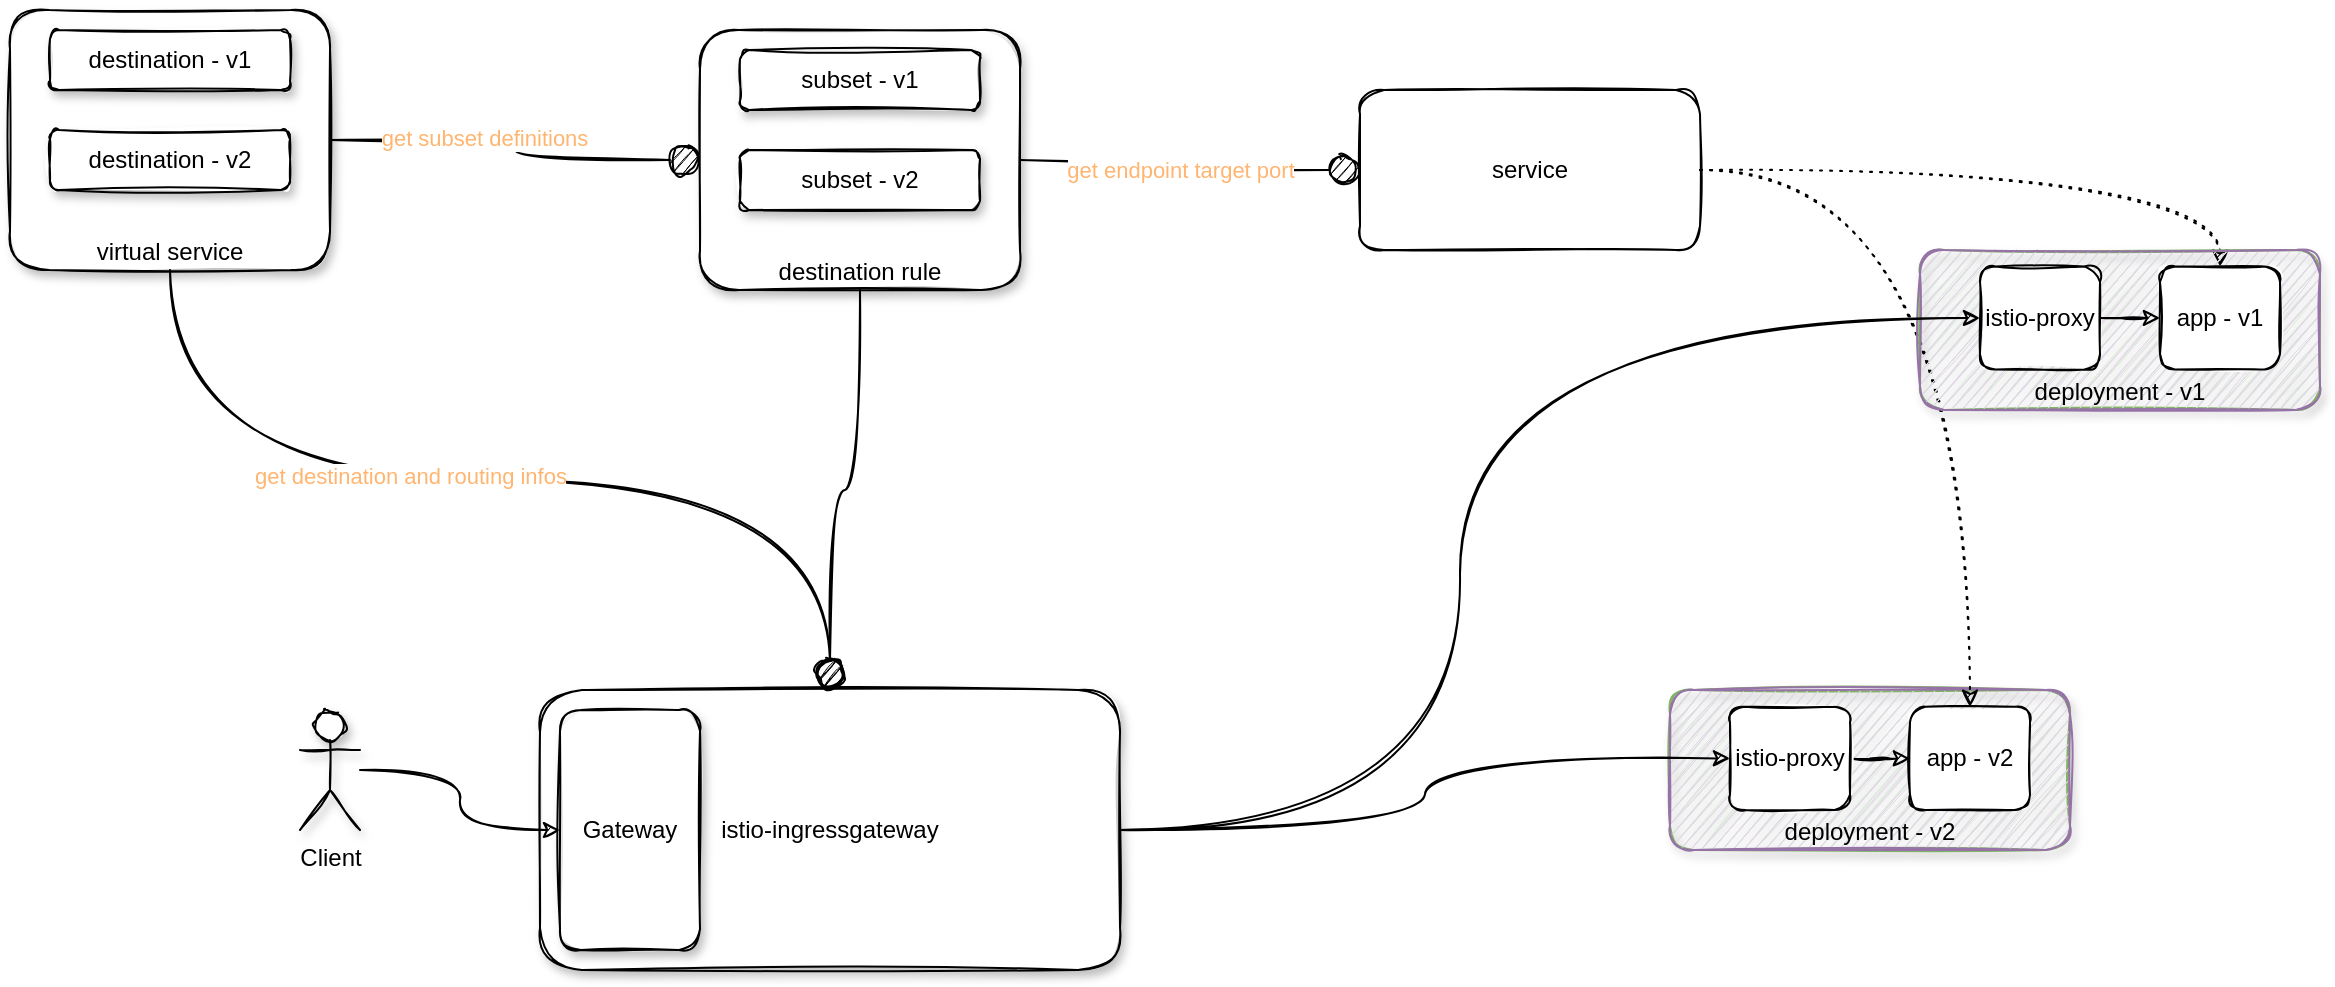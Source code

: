 <mxfile version="14.9.8" type="github">
  <diagram id="wHr3zOZXPvYu7eVbvhkD" name="Page-1">
    <mxGraphModel dx="2148" dy="865" grid="1" gridSize="10" guides="1" tooltips="1" connect="1" arrows="1" fold="1" page="1" pageScale="1" pageWidth="850" pageHeight="1100" math="0" shadow="0">
      <root>
        <mxCell id="0" />
        <mxCell id="1" parent="0" />
        <mxCell id="85nFWa7fg39Ygve8T5qm-13" value="" style="group;sketch=1;rounded=1;fillColor=#d5e8d4;strokeColor=#82b366;shadow=1;" vertex="1" connectable="0" parent="1">
          <mxGeometry x="325" y="490" width="200" height="80" as="geometry" />
        </mxCell>
        <mxCell id="85nFWa7fg39Ygve8T5qm-14" value="deployment - v2" style="rounded=1;whiteSpace=wrap;html=1;verticalAlign=bottom;sketch=1;fillColor=#e1d5e7;strokeColor=#9673a6;" vertex="1" parent="85nFWa7fg39Ygve8T5qm-13">
          <mxGeometry width="200" height="80" as="geometry" />
        </mxCell>
        <mxCell id="85nFWa7fg39Ygve8T5qm-15" value="" style="edgeStyle=orthogonalEdgeStyle;rounded=0;orthogonalLoop=1;jettySize=auto;html=1;sketch=1;" edge="1" parent="85nFWa7fg39Ygve8T5qm-13" source="85nFWa7fg39Ygve8T5qm-16" target="85nFWa7fg39Ygve8T5qm-17">
          <mxGeometry relative="1" as="geometry" />
        </mxCell>
        <mxCell id="85nFWa7fg39Ygve8T5qm-16" value="istio-proxy" style="rounded=1;whiteSpace=wrap;html=1;sketch=1;" vertex="1" parent="85nFWa7fg39Ygve8T5qm-13">
          <mxGeometry x="30" y="8.42" width="60" height="51.58" as="geometry" />
        </mxCell>
        <mxCell id="85nFWa7fg39Ygve8T5qm-17" value="app - v2" style="rounded=1;whiteSpace=wrap;html=1;sketch=1;" vertex="1" parent="85nFWa7fg39Ygve8T5qm-13">
          <mxGeometry x="120" y="8.42" width="60" height="51.58" as="geometry" />
        </mxCell>
        <mxCell id="85nFWa7fg39Ygve8T5qm-45" style="edgeStyle=orthogonalEdgeStyle;curved=1;sketch=1;orthogonalLoop=1;jettySize=auto;html=1;exitX=1;exitY=0.5;exitDx=0;exitDy=0;fontColor=#FFB570;endArrow=classic;endFill=1;strokeColor=#000000;dashed=1;dashPattern=1 4;" edge="1" parent="1" source="85nFWa7fg39Ygve8T5qm-18" target="85nFWa7fg39Ygve8T5qm-17">
          <mxGeometry relative="1" as="geometry" />
        </mxCell>
        <mxCell id="85nFWa7fg39Ygve8T5qm-46" style="edgeStyle=orthogonalEdgeStyle;curved=1;sketch=1;orthogonalLoop=1;jettySize=auto;html=1;exitX=1;exitY=0.5;exitDx=0;exitDy=0;entryX=0.5;entryY=0;entryDx=0;entryDy=0;fontColor=#FFB570;endArrow=classic;endFill=1;strokeColor=#000000;dashed=1;dashPattern=1 4;" edge="1" parent="1" source="85nFWa7fg39Ygve8T5qm-18" target="85nFWa7fg39Ygve8T5qm-3">
          <mxGeometry relative="1" as="geometry" />
        </mxCell>
        <mxCell id="85nFWa7fg39Ygve8T5qm-18" value="service" style="rounded=1;whiteSpace=wrap;html=1;verticalAlign=middle;sketch=1;" vertex="1" parent="1">
          <mxGeometry x="170" y="190" width="170" height="80" as="geometry" />
        </mxCell>
        <mxCell id="85nFWa7fg39Ygve8T5qm-22" value="" style="group;fillColor=#d5e8d4;strokeColor=#82b366;sketch=1;shadow=1;rounded=1;" vertex="1" connectable="0" parent="1">
          <mxGeometry x="450" y="270" width="200" height="80" as="geometry" />
        </mxCell>
        <mxCell id="85nFWa7fg39Ygve8T5qm-7" value="deployment - v1" style="group;fillColor=#e1d5e7;strokeColor=#9673a6;sketch=1;rounded=1;container=0;verticalAlign=bottom;" vertex="1" connectable="0" parent="85nFWa7fg39Ygve8T5qm-22">
          <mxGeometry width="200" height="80" as="geometry" />
        </mxCell>
        <mxCell id="85nFWa7fg39Ygve8T5qm-2" value="istio-proxy" style="rounded=1;whiteSpace=wrap;html=1;sketch=1;" vertex="1" parent="85nFWa7fg39Ygve8T5qm-22">
          <mxGeometry x="30" y="8.21" width="60" height="51.58" as="geometry" />
        </mxCell>
        <mxCell id="85nFWa7fg39Ygve8T5qm-3" value="app - v1" style="rounded=1;whiteSpace=wrap;html=1;sketch=1;" vertex="1" parent="85nFWa7fg39Ygve8T5qm-22">
          <mxGeometry x="120" y="8.21" width="60" height="51.58" as="geometry" />
        </mxCell>
        <mxCell id="85nFWa7fg39Ygve8T5qm-12" value="" style="edgeStyle=orthogonalEdgeStyle;rounded=0;orthogonalLoop=1;jettySize=auto;html=1;sketch=1;" edge="1" parent="85nFWa7fg39Ygve8T5qm-22" source="85nFWa7fg39Ygve8T5qm-2" target="85nFWa7fg39Ygve8T5qm-3">
          <mxGeometry x="320" y="270" as="geometry" />
        </mxCell>
        <mxCell id="85nFWa7fg39Ygve8T5qm-26" value="" style="group" vertex="1" connectable="0" parent="1">
          <mxGeometry x="-160" y="160" width="160" height="160" as="geometry" />
        </mxCell>
        <mxCell id="85nFWa7fg39Ygve8T5qm-23" value="&lt;font color=&quot;#000000&quot;&gt;destination rule&lt;/font&gt;" style="rounded=1;whiteSpace=wrap;html=1;shadow=1;sketch=1;fontColor=#FFB570;fillColor=#ffffff;gradientColor=none;verticalAlign=bottom;" vertex="1" parent="85nFWa7fg39Ygve8T5qm-26">
          <mxGeometry width="160" height="130" as="geometry" />
        </mxCell>
        <mxCell id="85nFWa7fg39Ygve8T5qm-24" value="&lt;font color=&quot;#000000&quot;&gt;subset - v1&lt;/font&gt;" style="rounded=1;whiteSpace=wrap;html=1;shadow=1;sketch=1;fontColor=#FFB570;fillColor=#ffffff;gradientColor=none;verticalAlign=middle;" vertex="1" parent="85nFWa7fg39Ygve8T5qm-26">
          <mxGeometry x="20" y="10" width="120" height="30" as="geometry" />
        </mxCell>
        <mxCell id="85nFWa7fg39Ygve8T5qm-25" value="&lt;font color=&quot;#000000&quot;&gt;subset - v2&lt;/font&gt;" style="rounded=1;whiteSpace=wrap;html=1;shadow=1;sketch=1;fontColor=#FFB570;fillColor=#ffffff;gradientColor=none;verticalAlign=middle;" vertex="1" parent="85nFWa7fg39Ygve8T5qm-26">
          <mxGeometry x="20" y="60" width="120" height="30" as="geometry" />
        </mxCell>
        <mxCell id="85nFWa7fg39Ygve8T5qm-27" value="" style="group" vertex="1" connectable="0" parent="1">
          <mxGeometry x="-505" y="150" width="160" height="160" as="geometry" />
        </mxCell>
        <mxCell id="85nFWa7fg39Ygve8T5qm-28" value="&lt;font color=&quot;#000000&quot;&gt;virtual service&lt;/font&gt;" style="rounded=1;whiteSpace=wrap;html=1;shadow=1;sketch=1;fontColor=#FFB570;fillColor=#ffffff;gradientColor=none;verticalAlign=bottom;" vertex="1" parent="85nFWa7fg39Ygve8T5qm-27">
          <mxGeometry width="160" height="130" as="geometry" />
        </mxCell>
        <mxCell id="85nFWa7fg39Ygve8T5qm-29" value="&lt;font color=&quot;#000000&quot;&gt;destination - v1&lt;/font&gt;" style="rounded=1;whiteSpace=wrap;html=1;shadow=1;sketch=1;fontColor=#FFB570;fillColor=#ffffff;gradientColor=none;verticalAlign=middle;" vertex="1" parent="85nFWa7fg39Ygve8T5qm-27">
          <mxGeometry x="20" y="10" width="120" height="30" as="geometry" />
        </mxCell>
        <mxCell id="85nFWa7fg39Ygve8T5qm-30" value="&lt;font color=&quot;#000000&quot;&gt;destination - v2&lt;/font&gt;" style="rounded=1;whiteSpace=wrap;html=1;shadow=1;sketch=1;fontColor=#FFB570;fillColor=#ffffff;gradientColor=none;verticalAlign=middle;" vertex="1" parent="85nFWa7fg39Ygve8T5qm-27">
          <mxGeometry x="20" y="60" width="120" height="30" as="geometry" />
        </mxCell>
        <mxCell id="85nFWa7fg39Ygve8T5qm-47" style="edgeStyle=orthogonalEdgeStyle;curved=1;sketch=1;orthogonalLoop=1;jettySize=auto;html=1;exitX=1;exitY=0.5;exitDx=0;exitDy=0;entryX=0;entryY=0.5;entryDx=0;entryDy=0;fontColor=#FFB570;endArrow=classic;endFill=1;strokeColor=#000000;" edge="1" parent="1" source="85nFWa7fg39Ygve8T5qm-39" target="85nFWa7fg39Ygve8T5qm-16">
          <mxGeometry relative="1" as="geometry" />
        </mxCell>
        <mxCell id="85nFWa7fg39Ygve8T5qm-48" style="edgeStyle=orthogonalEdgeStyle;curved=1;sketch=1;orthogonalLoop=1;jettySize=auto;html=1;exitX=1;exitY=0.5;exitDx=0;exitDy=0;entryX=0;entryY=0.5;entryDx=0;entryDy=0;fontColor=#FFB570;endArrow=classic;endFill=1;strokeColor=#000000;" edge="1" parent="1" source="85nFWa7fg39Ygve8T5qm-39" target="85nFWa7fg39Ygve8T5qm-2">
          <mxGeometry relative="1" as="geometry">
            <Array as="points">
              <mxPoint x="220" y="560" />
              <mxPoint x="220" y="304" />
            </Array>
          </mxGeometry>
        </mxCell>
        <mxCell id="85nFWa7fg39Ygve8T5qm-39" value="&lt;font color=&quot;#000000&quot;&gt;istio-ingressgateway&lt;/font&gt;" style="rounded=1;whiteSpace=wrap;html=1;shadow=1;sketch=1;fontColor=#FFB570;fillColor=#ffffff;gradientColor=none;verticalAlign=middle;" vertex="1" parent="1">
          <mxGeometry x="-240" y="490" width="290" height="140" as="geometry" />
        </mxCell>
        <mxCell id="85nFWa7fg39Ygve8T5qm-40" style="edgeStyle=orthogonalEdgeStyle;curved=1;sketch=1;orthogonalLoop=1;jettySize=auto;html=1;exitX=0.5;exitY=1;exitDx=0;exitDy=0;entryX=0.5;entryY=0;entryDx=0;entryDy=0;fontColor=#FFB570;strokeColor=#000000;endArrow=circle;endFill=1;" edge="1" parent="1" source="85nFWa7fg39Ygve8T5qm-28" target="85nFWa7fg39Ygve8T5qm-39">
          <mxGeometry relative="1" as="geometry" />
        </mxCell>
        <mxCell id="85nFWa7fg39Ygve8T5qm-57" value="get destination and routing infos" style="edgeLabel;html=1;align=center;verticalAlign=middle;resizable=0;points=[];fontColor=#FFB570;" vertex="1" connectable="0" parent="85nFWa7fg39Ygve8T5qm-40">
          <mxGeometry x="-0.167" y="2" relative="1" as="geometry">
            <mxPoint as="offset" />
          </mxGeometry>
        </mxCell>
        <mxCell id="85nFWa7fg39Ygve8T5qm-41" style="edgeStyle=orthogonalEdgeStyle;curved=1;sketch=1;orthogonalLoop=1;jettySize=auto;html=1;exitX=0.5;exitY=1;exitDx=0;exitDy=0;entryX=0.5;entryY=0;entryDx=0;entryDy=0;fontColor=#FFB570;endArrow=circle;endFill=1;strokeColor=#000000;" edge="1" parent="1" source="85nFWa7fg39Ygve8T5qm-23" target="85nFWa7fg39Ygve8T5qm-39">
          <mxGeometry relative="1" as="geometry" />
        </mxCell>
        <mxCell id="85nFWa7fg39Ygve8T5qm-43" style="edgeStyle=orthogonalEdgeStyle;curved=1;sketch=1;orthogonalLoop=1;jettySize=auto;html=1;exitX=1;exitY=0.5;exitDx=0;exitDy=0;fontColor=#FFB570;endArrow=circle;endFill=1;strokeColor=#000000;" edge="1" parent="1" source="85nFWa7fg39Ygve8T5qm-23" target="85nFWa7fg39Ygve8T5qm-18">
          <mxGeometry relative="1" as="geometry" />
        </mxCell>
        <mxCell id="85nFWa7fg39Ygve8T5qm-55" value="get endpoint target port" style="edgeLabel;html=1;align=center;verticalAlign=middle;resizable=0;points=[];fontColor=#FFB570;" vertex="1" connectable="0" parent="85nFWa7fg39Ygve8T5qm-43">
          <mxGeometry x="-0.28" y="-2" relative="1" as="geometry">
            <mxPoint x="17" y="3" as="offset" />
          </mxGeometry>
        </mxCell>
        <mxCell id="85nFWa7fg39Ygve8T5qm-44" style="edgeStyle=orthogonalEdgeStyle;curved=1;sketch=1;orthogonalLoop=1;jettySize=auto;html=1;exitX=1;exitY=0.5;exitDx=0;exitDy=0;fontColor=#FFB570;endArrow=circle;endFill=1;strokeColor=#000000;" edge="1" parent="1" source="85nFWa7fg39Ygve8T5qm-28" target="85nFWa7fg39Ygve8T5qm-23">
          <mxGeometry relative="1" as="geometry" />
        </mxCell>
        <mxCell id="85nFWa7fg39Ygve8T5qm-56" value="get subset definitions" style="edgeLabel;html=1;align=center;verticalAlign=middle;resizable=0;points=[];fontColor=#FFB570;" vertex="1" connectable="0" parent="85nFWa7fg39Ygve8T5qm-44">
          <mxGeometry x="-0.21" y="1" relative="1" as="geometry">
            <mxPoint as="offset" />
          </mxGeometry>
        </mxCell>
        <mxCell id="85nFWa7fg39Ygve8T5qm-50" style="edgeStyle=orthogonalEdgeStyle;curved=1;sketch=1;orthogonalLoop=1;jettySize=auto;html=1;entryX=0;entryY=0.5;entryDx=0;entryDy=0;fontColor=#FFB570;endArrow=classic;endFill=1;strokeColor=#000000;" edge="1" parent="1" source="85nFWa7fg39Ygve8T5qm-49" target="85nFWa7fg39Ygve8T5qm-53">
          <mxGeometry relative="1" as="geometry" />
        </mxCell>
        <mxCell id="85nFWa7fg39Ygve8T5qm-49" value="&lt;font color=&quot;#000000&quot;&gt;Client&lt;/font&gt;" style="shape=umlActor;verticalLabelPosition=bottom;verticalAlign=top;html=1;outlineConnect=0;rounded=1;shadow=1;sketch=1;fontColor=#FFB570;fillColor=#ffffff;gradientColor=none;" vertex="1" parent="1">
          <mxGeometry x="-360" y="500" width="30" height="60" as="geometry" />
        </mxCell>
        <mxCell id="85nFWa7fg39Ygve8T5qm-53" value="&lt;font color=&quot;#000000&quot;&gt;Gateway&lt;/font&gt;" style="rounded=1;whiteSpace=wrap;html=1;shadow=1;sketch=1;fontColor=#FFB570;fillColor=#ffffff;gradientColor=none;verticalAlign=middle;" vertex="1" parent="1">
          <mxGeometry x="-230" y="500" width="70" height="120" as="geometry" />
        </mxCell>
      </root>
    </mxGraphModel>
  </diagram>
</mxfile>

